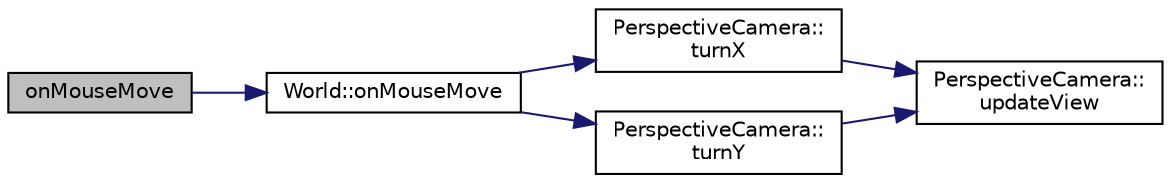 digraph "onMouseMove"
{
  edge [fontname="Helvetica",fontsize="10",labelfontname="Helvetica",labelfontsize="10"];
  node [fontname="Helvetica",fontsize="10",shape=record];
  rankdir="LR";
  Node1 [label="onMouseMove",height=0.2,width=0.4,color="black", fillcolor="grey75", style="filled", fontcolor="black"];
  Node1 -> Node2 [color="midnightblue",fontsize="10",style="solid",fontname="Helvetica"];
  Node2 [label="World::onMouseMove",height=0.2,width=0.4,color="black", fillcolor="white", style="filled",URL="$class_world.html#a63c6c3ebb8258168b85922eb65b84bc6"];
  Node2 -> Node3 [color="midnightblue",fontsize="10",style="solid",fontname="Helvetica"];
  Node3 [label="PerspectiveCamera::\lturnX",height=0.2,width=0.4,color="black", fillcolor="white", style="filled",URL="$class_perspective_camera.html#a6bbd0338716891b778c5ce70f1f5fdda"];
  Node3 -> Node4 [color="midnightblue",fontsize="10",style="solid",fontname="Helvetica"];
  Node4 [label="PerspectiveCamera::\lupdateView",height=0.2,width=0.4,color="black", fillcolor="white", style="filled",URL="$class_perspective_camera.html#a1ede24481c69a76465f25a5ac920c1be"];
  Node2 -> Node5 [color="midnightblue",fontsize="10",style="solid",fontname="Helvetica"];
  Node5 [label="PerspectiveCamera::\lturnY",height=0.2,width=0.4,color="black", fillcolor="white", style="filled",URL="$class_perspective_camera.html#ac3b176a18e12c0927350d3c833e43943"];
  Node5 -> Node4 [color="midnightblue",fontsize="10",style="solid",fontname="Helvetica"];
}
